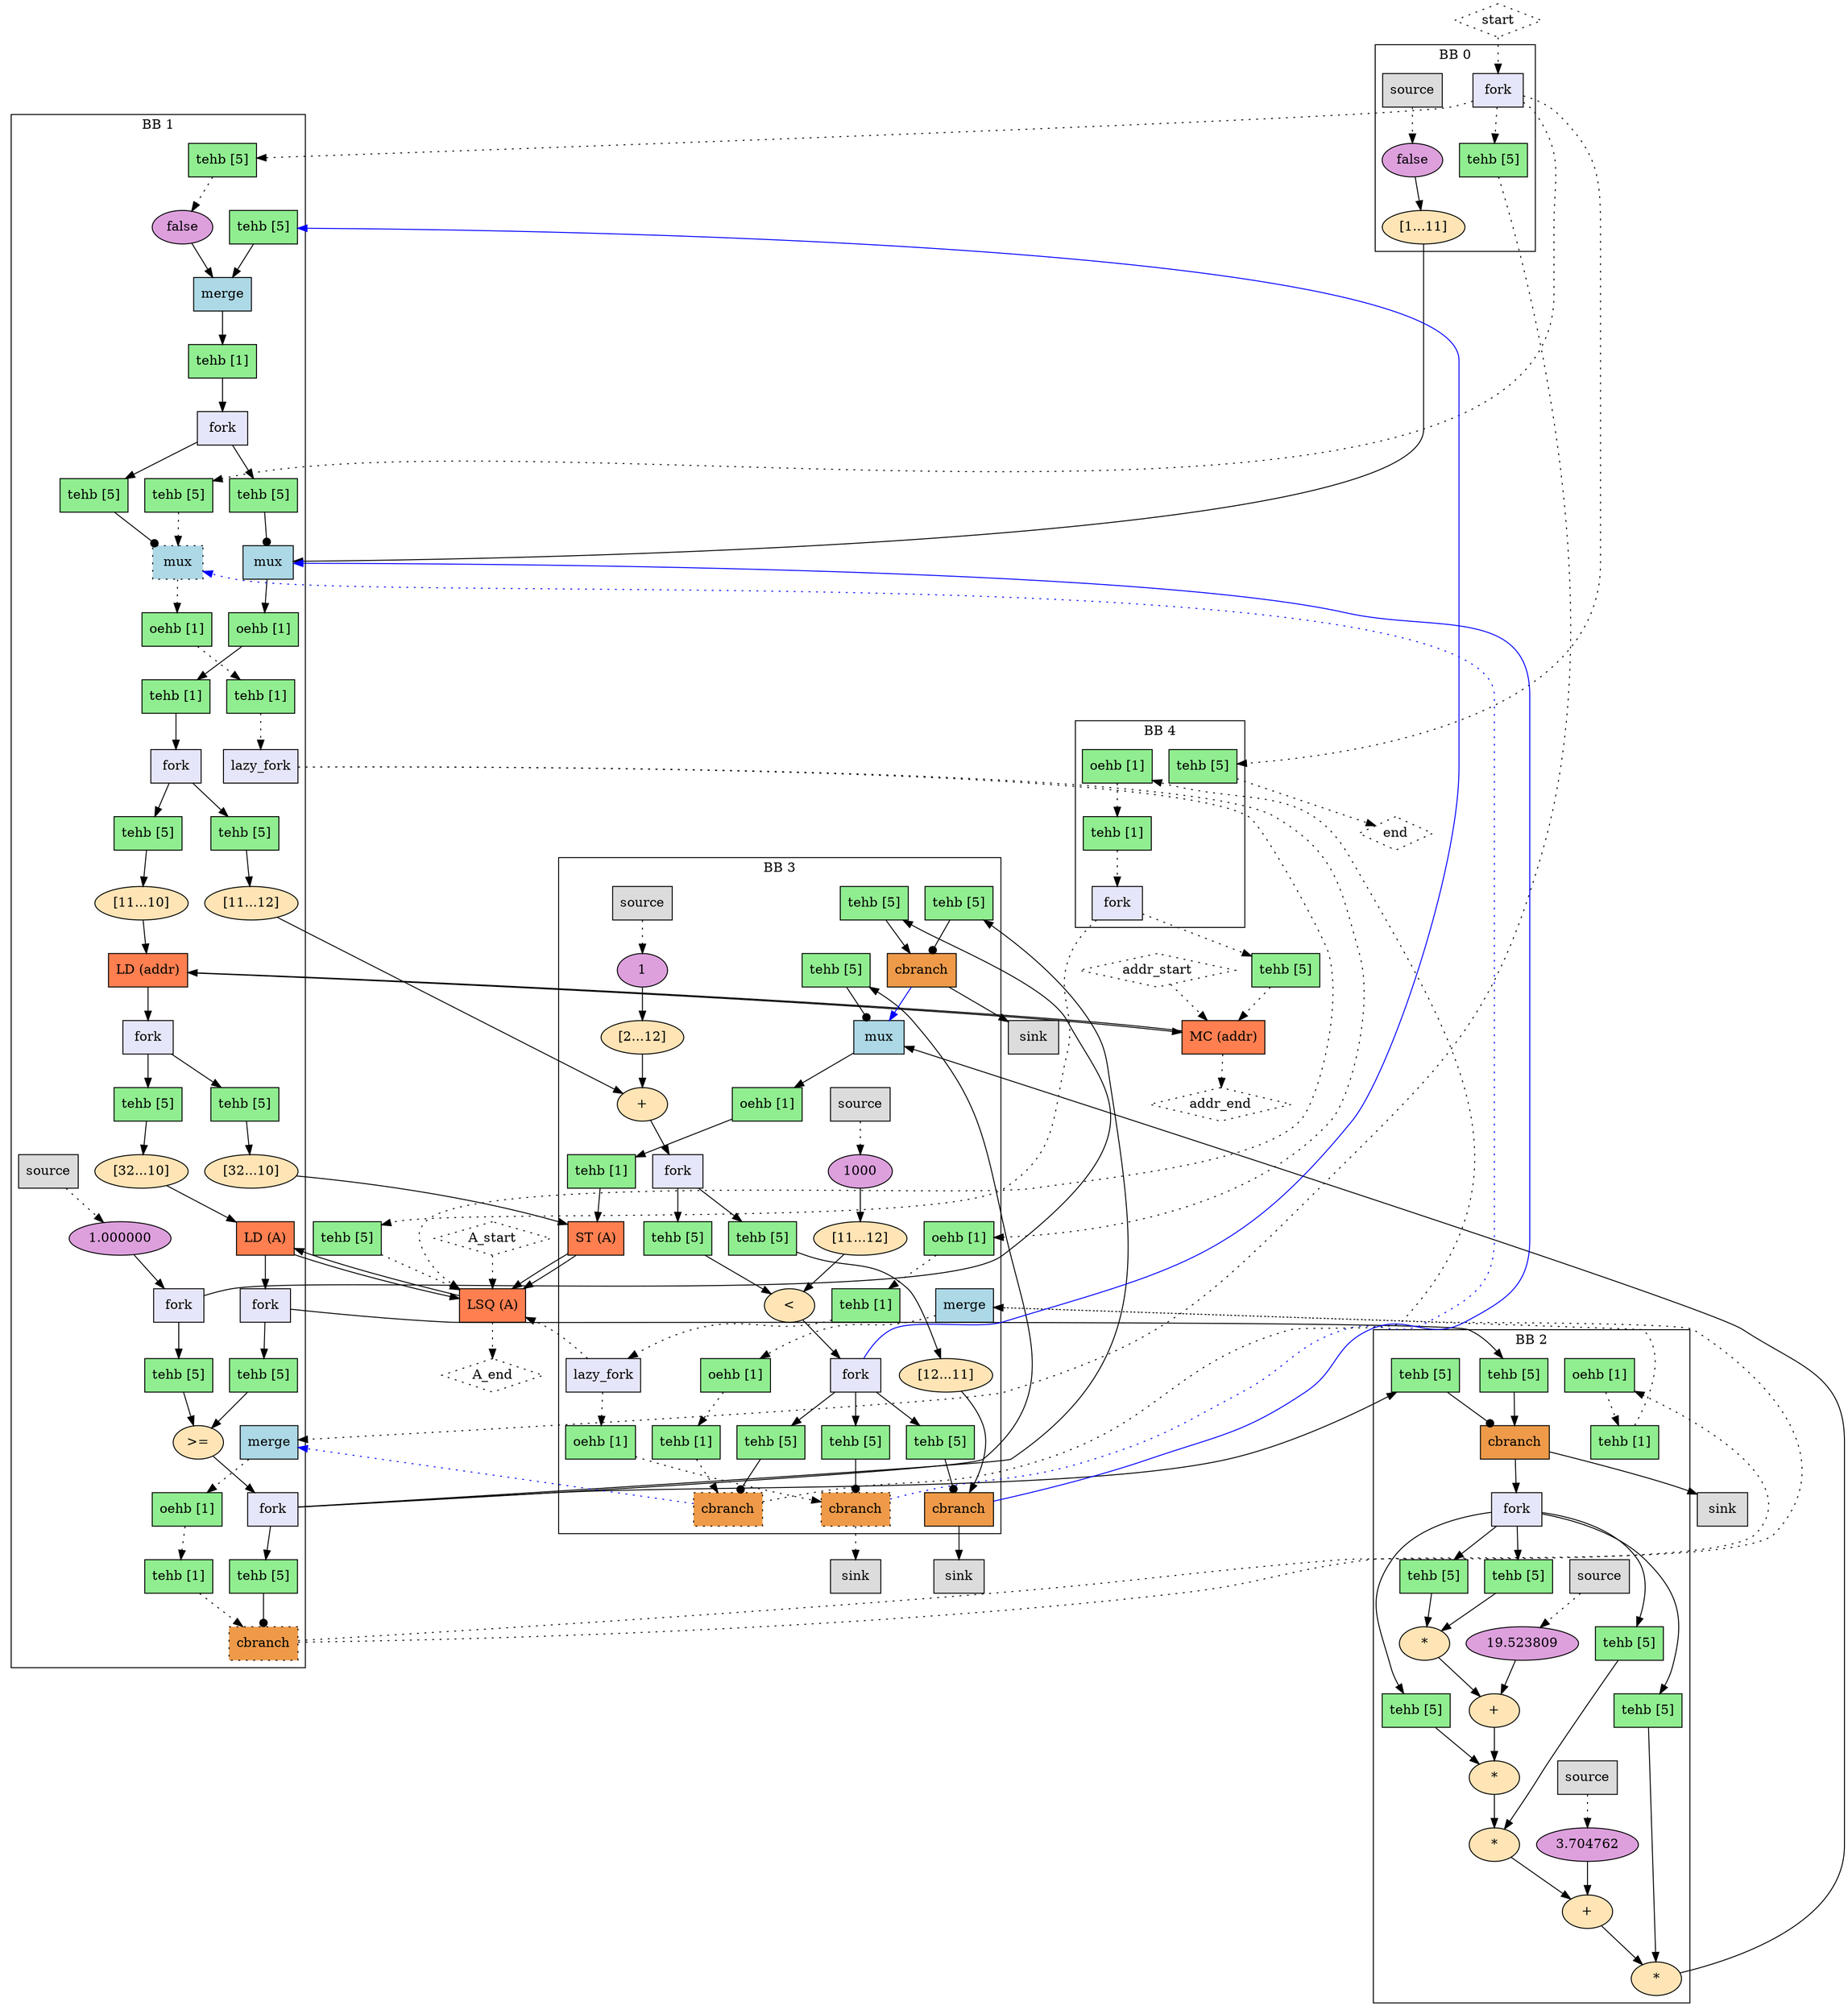 Digraph G {
  splines=spline
  compound=true
  "A_start" ["style"="dotted", "shape"="diamond", "label"="A_start", "mlir_op"="handshake.func"]
  "addr_start" ["style"="dotted", "shape"="diamond", "label"="addr_start", "mlir_op"="handshake.func"]
  "start" ["style"="dotted", "shape"="diamond", "label"="start", "mlir_op"="handshake.func"]
  "A_end" ["style"="dotted", "shape"="diamond", "label"="A_end", "mlir_op"="handshake.func"]
  "addr_end" ["style"="dotted", "shape"="diamond", "label"="addr_end", "mlir_op"="handshake.func"]
  "end" ["style"="dotted", "shape"="diamond", "label"="end", "mlir_op"="handshake.func"]
  "buffer48" ["style"="filled", "fillcolor"="lightgreen", "shape"="box", "label"="tehb [5]", "mlir_op"="handshake.buffer"]
  "mem_controller1" ["style"="filled", "fillcolor"="coral", "shape"="box", "label"="MC (addr)", "mlir_op"="handshake.mem_controller"]
  "buffer47" ["style"="filled", "fillcolor"="lightgreen", "shape"="box", "label"="tehb [5]", "mlir_op"="handshake.buffer"]
  "lsq1" ["style"="filled", "fillcolor"="coral", "shape"="box", "label"="LSQ (A)", "mlir_op"="handshake.lsq"]
  "sink1" ["style"="filled", "fillcolor"="gainsboro", "shape"="box", "label"="sink", "mlir_op"="handshake.sink"]
  "sink3" ["style"="filled", "fillcolor"="gainsboro", "shape"="box", "label"="sink", "mlir_op"="handshake.sink"]
  "sink4" ["style"="filled", "fillcolor"="gainsboro", "shape"="box", "label"="sink", "mlir_op"="handshake.sink"]
  "sink5" ["style"="filled", "fillcolor"="gainsboro", "shape"="box", "label"="sink", "mlir_op"="handshake.sink"]
  "A_start" -> "lsq1" ["dir"="both", "style"="dotted", "arrowhead"="normal", "from_idx"="2", "to"="memStart", "arrowtail"="none", "from"="A_start", "to_idx"="1"]
  "addr_start" -> "mem_controller1" ["dir"="both", "style"="dotted", "arrowhead"="normal", "from_idx"="3", "to"="memStart", "arrowtail"="none", "from"="addr_start", "to_idx"="1"]
  "start" -> "fork0" ["dir"="both", "style"="dotted", "arrowhead"="normal", "from_idx"="4", "to"="ins", "arrowtail"="none", "from"="start", "to_idx"="0"]
  "fork0" -> "buffer0" ["dir"="both", "style"="dotted", "arrowhead"="normal", "from_idx"="0", "to"="ins", "arrowtail"="none", "from"="outs_0", "to_idx"="0"]
  "fork0" -> "buffer1" ["dir"="both", "style"="dotted", "arrowhead"="normal", "from_idx"="1", "to"="ins", "arrowtail"="none", "from"="outs_1", "to_idx"="0"]
  "fork0" -> "buffer2" ["dir"="both", "style"="dotted", "arrowhead"="normal", "from_idx"="2", "to"="ins", "arrowtail"="none", "from"="outs_2", "to_idx"="0"]
  "buffer48" -> "mem_controller1" ["dir"="both", "style"="dotted", "arrowhead"="normal", "from_idx"="0", "to"="ctrlEnd", "arrowtail"="none", "from"="outs", "to_idx"="3"]
  "mem_controller1" -> "load0" ["dir"="both", "style"="solid", "arrowhead"="normal", "from_idx"="0", "to"="dataFromMem", "arrowtail"="none", "from"="ldData_0", "to_idx"="1"]
  "mem_controller1" -> "addr_end" ["dir"="both", "style"="dotted", "arrowhead"="normal", "from_idx"="1", "to"="addr_end", "arrowtail"="none", "from"="memEnd", "to_idx"="1"]
  "buffer47" -> "lsq1" ["dir"="both", "style"="dotted", "arrowhead"="normal", "from_idx"="0", "to"="ctrlEnd", "arrowtail"="none", "from"="outs", "to_idx"="7"]
  "lsq1" -> "load3" ["dir"="both", "style"="solid", "arrowhead"="normal", "from_idx"="0", "to"="dataFromMem", "arrowtail"="none", "from"="ldData_0", "to_idx"="1"]
  "lsq1" -> "A_end" ["dir"="both", "style"="dotted", "arrowhead"="normal", "from_idx"="1", "to"="A_end", "arrowtail"="none", "from"="memEnd", "to_idx"="0"]
  "extsi3" -> "mux0" ["dir"="both", "style"="solid", "arrowhead"="normal", "from_idx"="0", "to"="ins_0", "arrowtail"="none", "from"="outs", "to_idx"="1"]
  "buffer3" -> "merge0" ["dir"="both", "style"="dotted", "arrowhead"="normal", "from_idx"="0", "to"="ins_0", "arrowtail"="none", "from"="outs", "to_idx"="0"]
  "lazy_fork0" -> "buffer9" ["dir"="both", "style"="dotted", "arrowhead"="normal", "from_idx"="0", "to"="ins", "arrowtail"="none", "from"="outs_0", "to_idx"="0"]
  "lazy_fork0" -> "lsq1" ["dir"="both", "style"="dotted", "arrowhead"="normal", "from_idx"="1", "to"="ctrl_0", "arrowtail"="none", "from"="outs_1", "to_idx"="2"]
  "extsi4" -> "addi0" ["dir"="both", "style"="solid", "arrowhead"="normal", "from_idx"="0", "to"="lhs", "arrowtail"="none", "from"="outs", "to_idx"="0"]
  "fork3" -> "buffer17" ["dir"="both", "style"="solid", "arrowhead"="normal", "from_idx"="0", "to"="ins", "arrowtail"="none", "from"="outs_0", "to_idx"="0"]
  "load0" -> "mem_controller1" ["dir"="both", "style"="solid", "arrowhead"="normal", "from_idx"="0", "to"="ldAddr_0", "arrowtail"="none", "from"="addrOut", "to_idx"="2"]
  "trunci1" -> "store1" ["dir"="both", "style"="solid", "arrowhead"="normal", "from_idx"="0", "to"="addrIn", "arrowtail"="none", "from"="outs", "to_idx"="0"]
  "load3" -> "lsq1" ["dir"="both", "style"="solid", "arrowhead"="normal", "from_idx"="0", "to"="ldAddr_0", "arrowtail"="none", "from"="addrOut", "to_idx"="3"]
  "fork5" -> "buffer22" ["dir"="both", "style"="solid", "arrowhead"="normal", "from_idx"="1", "to"="ins", "arrowtail"="none", "from"="outs_1", "to_idx"="0"]
  "fork6" -> "buffer23" ["dir"="both", "style"="solid", "arrowhead"="normal", "from_idx"="0", "to"="ins", "arrowtail"="none", "from"="outs_0", "to_idx"="0"]
  "fork6" -> "buffer24" ["dir"="both", "style"="solid", "arrowhead"="normal", "from_idx"="1", "to"="ins", "arrowtail"="none", "from"="outs_1", "to_idx"="0"]
  "fork6" -> "buffer25" ["dir"="both", "style"="solid", "arrowhead"="normal", "from_idx"="2", "to"="ins", "arrowtail"="none", "from"="outs_2", "to_idx"="0"]
  "cond_br2" -> "merge1" ["dir"="both", "style"="dotted", "arrowhead"="normal", "from_idx"="0", "to"="ins_0", "arrowtail"="none", "from"="trueOut", "to_idx"="0"]
  "cond_br2" -> "buffer32" ["dir"="both", "style"="dotted", "arrowhead"="normal", "from_idx"="1", "to"="ins", "arrowtail"="none", "from"="falseOut", "to_idx"="0"]
  "cond_br3" -> "sink1" ["dir"="both", "style"="solid", "arrowhead"="normal", "from_idx"="0", "to"="ins", "arrowtail"="none", "from"="trueOut", "to_idx"="0"]
  "mulf3" -> "mux1" ["dir"="both", "style"="solid", "arrowhead"="normal", "from_idx"="0", "to"="ins_0", "arrowtail"="none", "from"="result", "to_idx"="1"]
  "buffer33" -> "merge1" ["dir"="both", "style"="dotted", "arrowhead"="normal", "from_idx"="0", "to"="ins_1", "arrowtail"="none", "from"="outs", "to_idx"="1"]
  "cond_br4" -> "mux2" ["dir"="both", "style"="dotted", "arrowhead"="normal", "from_idx"="0", "color"="blue", "to"="ins_1", "arrowtail"="none", "from"="trueOut", "to_idx"="2"]
  "cond_br4" -> "sink3" ["dir"="both", "style"="dotted", "arrowhead"="normal", "from_idx"="1", "to"="ins", "arrowtail"="none", "from"="falseOut", "to_idx"="0"]
  "lazy_fork1" -> "lsq1" ["dir"="both", "style"="dotted", "arrowhead"="normal", "from_idx"="1", "to"="ctrl_1", "arrowtail"="none", "from"="outs_1", "to_idx"="4"]
  "cond_br11" -> "sink4" ["dir"="both", "style"="solid", "arrowhead"="normal", "from_idx"="1", "to"="ins", "arrowtail"="none", "from"="falseOut", "to_idx"="0"]
  "cond_br12" -> "mux0" ["dir"="both", "style"="solid", "arrowhead"="normal", "from_idx"="0", "color"="blue", "to"="ins_1", "arrowtail"="none", "from"="trueOut", "to_idx"="2"]
  "cond_br12" -> "sink5" ["dir"="both", "style"="solid", "arrowhead"="normal", "from_idx"="1", "to"="ins", "arrowtail"="none", "from"="falseOut", "to_idx"="0"]
  "store1" -> "lsq1" ["dir"="both", "style"="solid", "arrowhead"="normal", "from_idx"="0", "to"="stAddr_0", "arrowtail"="none", "from"="addrOut", "to_idx"="5"]
  "store1" -> "lsq1" ["dir"="both", "style"="solid", "arrowhead"="normal", "from_idx"="1", "to"="stData_0", "arrowtail"="none", "from"="dataToMem", "to_idx"="6"]
  "fork9" -> "buffer43" ["dir"="both", "style"="solid", "arrowhead"="normal", "from_idx"="2", "color"="blue", "to"="ins", "arrowtail"="none", "from"="outs_2", "to_idx"="0"]
  "cond_br10" -> "merge0" ["dir"="both", "style"="dotted", "arrowhead"="normal", "from_idx"="0", "color"="blue", "to"="ins_1", "arrowtail"="none", "from"="trueOut", "to_idx"="1"]
  "cond_br10" -> "buffer45" ["dir"="both", "style"="dotted", "arrowhead"="normal", "from_idx"="1", "to"="ins", "arrowtail"="none", "from"="falseOut", "to_idx"="0"]
  "fork10" -> "buffer47" ["dir"="both", "style"="dotted", "arrowhead"="normal", "from_idx"="0", "to"="ins", "arrowtail"="none", "from"="outs_0", "to_idx"="0"]
  "fork10" -> "buffer48" ["dir"="both", "style"="dotted", "arrowhead"="normal", "from_idx"="1", "to"="ins", "arrowtail"="none", "from"="outs_1", "to_idx"="0"]
  "buffer0" -> "end" ["dir"="both", "style"="dotted", "arrowhead"="normal", "from_idx"="0", "to"="end", "arrowtail"="none", "from"="outs", "to_idx"="2"]
  subgraph cluster0 {
    graph ["label"="BB 0"]
    "fork0" ["style"="filled", "fillcolor"="lavender", "shape"="box", "label"="fork", "mlir_op"="handshake.fork"]
    "source0" ["style"="filled", "fillcolor"="gainsboro", "shape"="box", "label"="source", "mlir_op"="handshake.source"]
    "constant0" ["style"="filled", "fillcolor"="plum", "shape"="oval", "label"="false", "mlir_op"="handshake.constant"]
    "extsi3" ["style"="filled", "fillcolor"="moccasin", "shape"="oval", "label"="[1...11]", "mlir_op"="handshake.extsi"]
    "buffer3" ["style"="filled", "fillcolor"="lightgreen", "shape"="box", "label"="tehb [5]", "mlir_op"="handshake.buffer"]
    "fork0" -> "buffer3" ["dir"="both", "style"="dotted", "arrowhead"="normal", "from_idx"="3", "to"="ins", "arrowtail"="none", "from"="outs_3", "to_idx"="0"]
    "source0" -> "constant0" ["dir"="both", "style"="dotted", "arrowhead"="normal", "from_idx"="0", "to"="ctrl", "arrowtail"="none", "from"="outs", "to_idx"="0"]
    "constant0" -> "extsi3" ["dir"="both", "style"="solid", "arrowhead"="normal", "from_idx"="0", "to"="ins", "arrowtail"="none", "from"="outs", "to_idx"="0"]
  }
  subgraph cluster1 {
    graph ["label"="BB 1"]
    "buffer2" ["style"="filled", "fillcolor"="lightgreen", "shape"="box", "label"="tehb [5]", "mlir_op"="handshake.buffer"]
    "constant1" ["style"="filled", "fillcolor"="plum", "shape"="oval", "label"="false", "mlir_op"="handshake.constant"]
    "buffer1" ["style"="filled", "fillcolor"="lightgreen", "shape"="box", "label"="tehb [5]", "mlir_op"="handshake.buffer"]
    "buffer8" ["style"="filled", "fillcolor"="lightgreen", "shape"="box", "label"="tehb [5]", "mlir_op"="handshake.buffer"]
    "mux2" ["style"="filled, dotted", "fillcolor"="lightblue", "shape"="box", "label"="mux", "mlir_op"="handshake.mux"]
    "buffer43" ["style"="filled", "fillcolor"="lightgreen", "shape"="box", "label"="tehb [5]", "mlir_op"="handshake.buffer"]
    "merge2" ["style"="filled", "fillcolor"="lightblue", "shape"="box", "label"="merge", "mlir_op"="handshake.merge"]
    "buffer6" ["style"="filled", "fillcolor"="lightgreen", "shape"="box", "label"="tehb [1]", "mlir_op"="handshake.buffer"]
    "fork1" ["style"="filled", "fillcolor"="lavender", "shape"="box", "label"="fork", "mlir_op"="handshake.fork"]
    "buffer4" ["style"="filled", "fillcolor"="lightgreen", "shape"="box", "label"="oehb [1]", "mlir_op"="handshake.buffer"]
    "buffer5" ["style"="filled", "fillcolor"="lightgreen", "shape"="box", "label"="tehb [1]", "mlir_op"="handshake.buffer"]
    "lazy_fork0" ["style"="filled", "fillcolor"="lavender", "shape"="box", "label"="lazy_fork", "mlir_op"="handshake.lazy_fork"]
    "merge0" ["style"="filled", "fillcolor"="lightblue", "shape"="box", "label"="merge", "mlir_op"="handshake.merge"]
    "buffer7" ["style"="filled", "fillcolor"="lightgreen", "shape"="box", "label"="tehb [5]", "mlir_op"="handshake.buffer"]
    "mux0" ["style"="filled", "fillcolor"="lightblue", "shape"="box", "label"="mux", "mlir_op"="handshake.mux"]
    "buffer13" ["style"="filled", "fillcolor"="lightgreen", "shape"="box", "label"="oehb [1]", "mlir_op"="handshake.buffer"]
    "buffer14" ["style"="filled", "fillcolor"="lightgreen", "shape"="box", "label"="tehb [1]", "mlir_op"="handshake.buffer"]
    "fork2" ["style"="filled", "fillcolor"="lavender", "shape"="box", "label"="fork", "mlir_op"="handshake.fork"]
    "buffer16" ["style"="filled", "fillcolor"="lightgreen", "shape"="box", "label"="tehb [5]", "mlir_op"="handshake.buffer"]
    "extsi4" ["style"="filled", "fillcolor"="moccasin", "shape"="oval", "label"="[11...12]", "mlir_op"="handshake.extsi"]
    "buffer15" ["style"="filled", "fillcolor"="lightgreen", "shape"="box", "label"="tehb [5]", "mlir_op"="handshake.buffer"]
    "trunci0" ["style"="filled", "fillcolor"="moccasin", "shape"="oval", "label"="[11...10]", "mlir_op"="handshake.trunci"]
    "source1" ["style"="filled", "fillcolor"="gainsboro", "shape"="box", "label"="source", "mlir_op"="handshake.source"]
    "constant6" ["style"="filled", "fillcolor"="plum", "shape"="oval", "label"="1.000000", "mlir_op"="handshake.constant"]
    "fork3" ["style"="filled", "fillcolor"="lavender", "shape"="box", "label"="fork", "mlir_op"="handshake.fork"]
    "load0" ["style"="filled", "fillcolor"="coral", "shape"="box", "label"="LD (addr)", "mlir_op"="handshake.load"]
    "fork4" ["style"="filled", "fillcolor"="lavender", "shape"="box", "label"="fork", "mlir_op"="handshake.fork"]
    "buffer19" ["style"="filled", "fillcolor"="lightgreen", "shape"="box", "label"="tehb [5]", "mlir_op"="handshake.buffer"]
    "trunci1" ["style"="filled", "fillcolor"="moccasin", "shape"="oval", "label"="[32...10]", "mlir_op"="handshake.trunci"]
    "buffer20" ["style"="filled", "fillcolor"="lightgreen", "shape"="box", "label"="tehb [5]", "mlir_op"="handshake.buffer"]
    "trunci2" ["style"="filled", "fillcolor"="moccasin", "shape"="oval", "label"="[32...10]", "mlir_op"="handshake.trunci"]
    "load3" ["style"="filled", "fillcolor"="coral", "shape"="box", "label"="LD (A)", "mlir_op"="handshake.load"]
    "fork5" ["style"="filled", "fillcolor"="lavender", "shape"="box", "label"="fork", "mlir_op"="handshake.fork"]
    "buffer18" ["style"="filled", "fillcolor"="lightgreen", "shape"="box", "label"="tehb [5]", "mlir_op"="handshake.buffer"]
    "buffer21" ["style"="filled", "fillcolor"="lightgreen", "shape"="box", "label"="tehb [5]", "mlir_op"="handshake.buffer"]
    "cmpf0" ["style"="filled", "fillcolor"="moccasin", "shape"="oval", "label"=">=", "mlir_op"="handshake.cmpf>="]
    "fork6" ["style"="filled", "fillcolor"="lavender", "shape"="box", "label"="fork", "mlir_op"="handshake.fork"]
    "buffer11" ["style"="filled", "fillcolor"="lightgreen", "shape"="box", "label"="oehb [1]", "mlir_op"="handshake.buffer"]
    "buffer12" ["style"="filled", "fillcolor"="lightgreen", "shape"="box", "label"="tehb [1]", "mlir_op"="handshake.buffer"]
    "buffer26" ["style"="filled", "fillcolor"="lightgreen", "shape"="box", "label"="tehb [5]", "mlir_op"="handshake.buffer"]
    "cond_br2" ["style"="filled, dotted", "fillcolor"="tan2", "shape"="box", "label"="cbranch", "mlir_op"="handshake.cond_br"]
    "buffer2" -> "constant1" ["dir"="both", "style"="dotted", "arrowhead"="normal", "from_idx"="0", "to"="ctrl", "arrowtail"="none", "from"="outs", "to_idx"="0"]
    "constant1" -> "merge2" ["dir"="both", "style"="solid", "arrowhead"="normal", "from_idx"="0", "to"="ins_0", "arrowtail"="none", "from"="outs", "to_idx"="0"]
    "buffer1" -> "mux2" ["dir"="both", "style"="dotted", "arrowhead"="normal", "from_idx"="0", "to"="ins_0", "arrowtail"="none", "from"="outs", "to_idx"="1"]
    "buffer8" -> "mux2" ["dir"="both", "style"="solid", "arrowhead"="dot", "from_idx"="0", "to"="index", "arrowtail"="none", "from"="outs", "to_idx"="0"]
    "mux2" -> "buffer4" ["dir"="both", "style"="dotted", "arrowhead"="normal", "from_idx"="0", "to"="ins", "arrowtail"="none", "from"="outs", "to_idx"="0"]
    "buffer43" -> "merge2" ["dir"="both", "style"="solid", "arrowhead"="normal", "from_idx"="0", "to"="ins_1", "arrowtail"="none", "from"="outs", "to_idx"="1"]
    "merge2" -> "buffer6" ["dir"="both", "style"="solid", "arrowhead"="normal", "from_idx"="0", "to"="ins", "arrowtail"="none", "from"="outs", "to_idx"="0"]
    "buffer6" -> "fork1" ["dir"="both", "style"="solid", "arrowhead"="normal", "from_idx"="0", "to"="ins", "arrowtail"="none", "from"="outs", "to_idx"="0"]
    "fork1" -> "buffer7" ["dir"="both", "style"="solid", "arrowhead"="normal", "from_idx"="0", "to"="ins", "arrowtail"="none", "from"="outs_0", "to_idx"="0"]
    "fork1" -> "buffer8" ["dir"="both", "style"="solid", "arrowhead"="normal", "from_idx"="1", "to"="ins", "arrowtail"="none", "from"="outs_1", "to_idx"="0"]
    "buffer4" -> "buffer5" ["dir"="both", "style"="dotted", "arrowhead"="normal", "from_idx"="0", "to"="ins", "arrowtail"="none", "from"="outs", "to_idx"="0"]
    "buffer5" -> "lazy_fork0" ["dir"="both", "style"="dotted", "arrowhead"="normal", "from_idx"="0", "to"="ins", "arrowtail"="none", "from"="outs", "to_idx"="0"]
    "merge0" -> "buffer11" ["dir"="both", "style"="dotted", "arrowhead"="normal", "from_idx"="0", "to"="ins", "arrowtail"="none", "from"="outs", "to_idx"="0"]
    "buffer7" -> "mux0" ["dir"="both", "style"="solid", "arrowhead"="dot", "from_idx"="0", "to"="index", "arrowtail"="none", "from"="outs", "to_idx"="0"]
    "mux0" -> "buffer13" ["dir"="both", "style"="solid", "arrowhead"="normal", "from_idx"="0", "to"="ins", "arrowtail"="none", "from"="outs", "to_idx"="0"]
    "buffer13" -> "buffer14" ["dir"="both", "style"="solid", "arrowhead"="normal", "from_idx"="0", "to"="ins", "arrowtail"="none", "from"="outs", "to_idx"="0"]
    "buffer14" -> "fork2" ["dir"="both", "style"="solid", "arrowhead"="normal", "from_idx"="0", "to"="ins", "arrowtail"="none", "from"="outs", "to_idx"="0"]
    "fork2" -> "buffer15" ["dir"="both", "style"="solid", "arrowhead"="normal", "from_idx"="0", "to"="ins", "arrowtail"="none", "from"="outs_0", "to_idx"="0"]
    "fork2" -> "buffer16" ["dir"="both", "style"="solid", "arrowhead"="normal", "from_idx"="1", "to"="ins", "arrowtail"="none", "from"="outs_1", "to_idx"="0"]
    "buffer16" -> "extsi4" ["dir"="both", "style"="solid", "arrowhead"="normal", "from_idx"="0", "to"="ins", "arrowtail"="none", "from"="outs", "to_idx"="0"]
    "buffer15" -> "trunci0" ["dir"="both", "style"="solid", "arrowhead"="normal", "from_idx"="0", "to"="ins", "arrowtail"="none", "from"="outs", "to_idx"="0"]
    "trunci0" -> "load0" ["dir"="both", "style"="solid", "arrowhead"="normal", "from_idx"="0", "to"="addrIn", "arrowtail"="none", "from"="outs", "to_idx"="0"]
    "source1" -> "constant6" ["dir"="both", "style"="dotted", "arrowhead"="normal", "from_idx"="0", "to"="ctrl", "arrowtail"="none", "from"="outs", "to_idx"="0"]
    "constant6" -> "fork3" ["dir"="both", "style"="solid", "arrowhead"="normal", "from_idx"="0", "to"="ins", "arrowtail"="none", "from"="outs", "to_idx"="0"]
    "fork3" -> "buffer18" ["dir"="both", "style"="solid", "arrowhead"="normal", "from_idx"="1", "to"="ins", "arrowtail"="none", "from"="outs_1", "to_idx"="0"]
    "load0" -> "fork4" ["dir"="both", "style"="solid", "arrowhead"="normal", "from_idx"="1", "to"="ins", "arrowtail"="none", "from"="dataOut", "to_idx"="0"]
    "fork4" -> "buffer19" ["dir"="both", "style"="solid", "arrowhead"="normal", "from_idx"="0", "to"="ins", "arrowtail"="none", "from"="outs_0", "to_idx"="0"]
    "fork4" -> "buffer20" ["dir"="both", "style"="solid", "arrowhead"="normal", "from_idx"="1", "to"="ins", "arrowtail"="none", "from"="outs_1", "to_idx"="0"]
    "buffer19" -> "trunci1" ["dir"="both", "style"="solid", "arrowhead"="normal", "from_idx"="0", "to"="ins", "arrowtail"="none", "from"="outs", "to_idx"="0"]
    "buffer20" -> "trunci2" ["dir"="both", "style"="solid", "arrowhead"="normal", "from_idx"="0", "to"="ins", "arrowtail"="none", "from"="outs", "to_idx"="0"]
    "trunci2" -> "load3" ["dir"="both", "style"="solid", "arrowhead"="normal", "from_idx"="0", "to"="addrIn", "arrowtail"="none", "from"="outs", "to_idx"="0"]
    "load3" -> "fork5" ["dir"="both", "style"="solid", "arrowhead"="normal", "from_idx"="1", "to"="ins", "arrowtail"="none", "from"="dataOut", "to_idx"="0"]
    "fork5" -> "buffer21" ["dir"="both", "style"="solid", "arrowhead"="normal", "from_idx"="0", "to"="ins", "arrowtail"="none", "from"="outs_0", "to_idx"="0"]
    "buffer18" -> "cmpf0" ["dir"="both", "style"="solid", "arrowhead"="normal", "from_idx"="0", "to"="rhs", "arrowtail"="none", "from"="outs", "to_idx"="1"]
    "buffer21" -> "cmpf0" ["dir"="both", "style"="solid", "arrowhead"="normal", "from_idx"="0", "to"="lhs", "arrowtail"="none", "from"="outs", "to_idx"="0"]
    "cmpf0" -> "fork6" ["dir"="both", "style"="solid", "arrowhead"="normal", "from_idx"="0", "to"="ins", "arrowtail"="none", "from"="result", "to_idx"="0"]
    "fork6" -> "buffer26" ["dir"="both", "style"="solid", "arrowhead"="normal", "from_idx"="3", "to"="ins", "arrowtail"="none", "from"="outs_3", "to_idx"="0"]
    "buffer11" -> "buffer12" ["dir"="both", "style"="dotted", "arrowhead"="normal", "from_idx"="0", "to"="ins", "arrowtail"="none", "from"="outs", "to_idx"="0"]
    "buffer12" -> "cond_br2" ["dir"="both", "style"="dotted", "arrowhead"="normal", "from_idx"="0", "to"="data", "arrowtail"="none", "from"="outs", "to_idx"="1"]
    "buffer26" -> "cond_br2" ["dir"="both", "style"="solid", "arrowhead"="dot", "from_idx"="0", "to"="condition", "arrowtail"="none", "from"="outs", "to_idx"="0"]
  }
  subgraph cluster2 {
    graph ["label"="BB 2"]
    "buffer22" ["style"="filled", "fillcolor"="lightgreen", "shape"="box", "label"="tehb [5]", "mlir_op"="handshake.buffer"]
    "buffer25" ["style"="filled", "fillcolor"="lightgreen", "shape"="box", "label"="tehb [5]", "mlir_op"="handshake.buffer"]
    "cond_br3" ["style"="filled", "fillcolor"="tan2", "shape"="box", "label"="cbranch", "mlir_op"="handshake.cond_br"]
    "fork7" ["style"="filled", "fillcolor"="lavender", "shape"="box", "label"="fork", "mlir_op"="handshake.fork"]
    "source2" ["style"="filled", "fillcolor"="gainsboro", "shape"="box", "label"="source", "mlir_op"="handshake.source"]
    "constant7" ["style"="filled", "fillcolor"="plum", "shape"="oval", "label"="3.704762", "mlir_op"="handshake.constant"]
    "source3" ["style"="filled", "fillcolor"="gainsboro", "shape"="box", "label"="source", "mlir_op"="handshake.source"]
    "constant8" ["style"="filled", "fillcolor"="plum", "shape"="oval", "label"="19.523809", "mlir_op"="handshake.constant"]
    "buffer30" ["style"="filled", "fillcolor"="lightgreen", "shape"="box", "label"="tehb [5]", "mlir_op"="handshake.buffer"]
    "buffer31" ["style"="filled", "fillcolor"="lightgreen", "shape"="box", "label"="tehb [5]", "mlir_op"="handshake.buffer"]
    "mulf0" ["style"="filled", "fillcolor"="moccasin", "shape"="oval", "label"="*", "mlir_op"="handshake.mulf"]
    "addf0" ["style"="filled", "fillcolor"="moccasin", "shape"="oval", "label"="+", "mlir_op"="handshake.addf"]
    "buffer29" ["style"="filled", "fillcolor"="lightgreen", "shape"="box", "label"="tehb [5]", "mlir_op"="handshake.buffer"]
    "mulf1" ["style"="filled", "fillcolor"="moccasin", "shape"="oval", "label"="*", "mlir_op"="handshake.mulf"]
    "buffer28" ["style"="filled", "fillcolor"="lightgreen", "shape"="box", "label"="tehb [5]", "mlir_op"="handshake.buffer"]
    "mulf2" ["style"="filled", "fillcolor"="moccasin", "shape"="oval", "label"="*", "mlir_op"="handshake.mulf"]
    "addf1" ["style"="filled", "fillcolor"="moccasin", "shape"="oval", "label"="+", "mlir_op"="handshake.addf"]
    "buffer27" ["style"="filled", "fillcolor"="lightgreen", "shape"="box", "label"="tehb [5]", "mlir_op"="handshake.buffer"]
    "mulf3" ["style"="filled", "fillcolor"="moccasin", "shape"="oval", "label"="*", "mlir_op"="handshake.mulf"]
    "buffer32" ["style"="filled", "fillcolor"="lightgreen", "shape"="box", "label"="oehb [1]", "mlir_op"="handshake.buffer"]
    "buffer33" ["style"="filled", "fillcolor"="lightgreen", "shape"="box", "label"="tehb [1]", "mlir_op"="handshake.buffer"]
    "buffer22" -> "cond_br3" ["dir"="both", "style"="solid", "arrowhead"="normal", "from_idx"="0", "to"="data", "arrowtail"="none", "from"="outs", "to_idx"="1"]
    "buffer25" -> "cond_br3" ["dir"="both", "style"="solid", "arrowhead"="dot", "from_idx"="0", "to"="condition", "arrowtail"="none", "from"="outs", "to_idx"="0"]
    "cond_br3" -> "fork7" ["dir"="both", "style"="solid", "arrowhead"="normal", "from_idx"="1", "to"="ins", "arrowtail"="none", "from"="falseOut", "to_idx"="0"]
    "fork7" -> "buffer27" ["dir"="both", "style"="solid", "arrowhead"="normal", "from_idx"="0", "to"="ins", "arrowtail"="none", "from"="outs_0", "to_idx"="0"]
    "fork7" -> "buffer28" ["dir"="both", "style"="solid", "arrowhead"="normal", "from_idx"="1", "to"="ins", "arrowtail"="none", "from"="outs_1", "to_idx"="0"]
    "fork7" -> "buffer29" ["dir"="both", "style"="solid", "arrowhead"="normal", "from_idx"="2", "to"="ins", "arrowtail"="none", "from"="outs_2", "to_idx"="0"]
    "fork7" -> "buffer30" ["dir"="both", "style"="solid", "arrowhead"="normal", "from_idx"="3", "to"="ins", "arrowtail"="none", "from"="outs_3", "to_idx"="0"]
    "fork7" -> "buffer31" ["dir"="both", "style"="solid", "arrowhead"="normal", "from_idx"="4", "to"="ins", "arrowtail"="none", "from"="outs_4", "to_idx"="0"]
    "source2" -> "constant7" ["dir"="both", "style"="dotted", "arrowhead"="normal", "from_idx"="0", "to"="ctrl", "arrowtail"="none", "from"="outs", "to_idx"="0"]
    "constant7" -> "addf1" ["dir"="both", "style"="solid", "arrowhead"="normal", "from_idx"="0", "to"="rhs", "arrowtail"="none", "from"="outs", "to_idx"="1"]
    "source3" -> "constant8" ["dir"="both", "style"="dotted", "arrowhead"="normal", "from_idx"="0", "to"="ctrl", "arrowtail"="none", "from"="outs", "to_idx"="0"]
    "constant8" -> "addf0" ["dir"="both", "style"="solid", "arrowhead"="normal", "from_idx"="0", "to"="rhs", "arrowtail"="none", "from"="outs", "to_idx"="1"]
    "buffer30" -> "mulf0" ["dir"="both", "style"="solid", "arrowhead"="normal", "from_idx"="0", "to"="lhs", "arrowtail"="none", "from"="outs", "to_idx"="0"]
    "buffer31" -> "mulf0" ["dir"="both", "style"="solid", "arrowhead"="normal", "from_idx"="0", "to"="rhs", "arrowtail"="none", "from"="outs", "to_idx"="1"]
    "mulf0" -> "addf0" ["dir"="both", "style"="solid", "arrowhead"="normal", "from_idx"="0", "to"="lhs", "arrowtail"="none", "from"="result", "to_idx"="0"]
    "addf0" -> "mulf1" ["dir"="both", "style"="solid", "arrowhead"="normal", "from_idx"="0", "to"="lhs", "arrowtail"="none", "from"="result", "to_idx"="0"]
    "buffer29" -> "mulf1" ["dir"="both", "style"="solid", "arrowhead"="normal", "from_idx"="0", "to"="rhs", "arrowtail"="none", "from"="outs", "to_idx"="1"]
    "mulf1" -> "mulf2" ["dir"="both", "style"="solid", "arrowhead"="normal", "from_idx"="0", "to"="lhs", "arrowtail"="none", "from"="result", "to_idx"="0"]
    "buffer28" -> "mulf2" ["dir"="both", "style"="solid", "arrowhead"="normal", "from_idx"="0", "to"="rhs", "arrowtail"="none", "from"="outs", "to_idx"="1"]
    "mulf2" -> "addf1" ["dir"="both", "style"="solid", "arrowhead"="normal", "from_idx"="0", "to"="lhs", "arrowtail"="none", "from"="result", "to_idx"="0"]
    "addf1" -> "mulf3" ["dir"="both", "style"="solid", "arrowhead"="normal", "from_idx"="0", "to"="lhs", "arrowtail"="none", "from"="result", "to_idx"="0"]
    "buffer27" -> "mulf3" ["dir"="both", "style"="solid", "arrowhead"="normal", "from_idx"="0", "to"="rhs", "arrowtail"="none", "from"="outs", "to_idx"="1"]
    "buffer32" -> "buffer33" ["dir"="both", "style"="dotted", "arrowhead"="normal", "from_idx"="0", "to"="ins", "arrowtail"="none", "from"="outs", "to_idx"="0"]
  }
  subgraph cluster3 {
    graph ["label"="BB 3"]
    "buffer34" ["style"="filled", "fillcolor"="lightgreen", "shape"="box", "label"="oehb [1]", "mlir_op"="handshake.buffer"]
    "buffer42" ["style"="filled", "fillcolor"="lightgreen", "shape"="box", "label"="tehb [5]", "mlir_op"="handshake.buffer"]
    "cond_br4" ["style"="filled, dotted", "fillcolor"="tan2", "shape"="box", "label"="cbranch", "mlir_op"="handshake.cond_br"]
    "buffer9" ["style"="filled", "fillcolor"="lightgreen", "shape"="box", "label"="oehb [1]", "mlir_op"="handshake.buffer"]
    "buffer10" ["style"="filled", "fillcolor"="lightgreen", "shape"="box", "label"="tehb [1]", "mlir_op"="handshake.buffer"]
    "lazy_fork1" ["style"="filled", "fillcolor"="lavender", "shape"="box", "label"="lazy_fork", "mlir_op"="handshake.lazy_fork"]
    "buffer17" ["style"="filled", "fillcolor"="lightgreen", "shape"="box", "label"="tehb [5]", "mlir_op"="handshake.buffer"]
    "buffer24" ["style"="filled", "fillcolor"="lightgreen", "shape"="box", "label"="tehb [5]", "mlir_op"="handshake.buffer"]
    "cond_br11" ["style"="filled", "fillcolor"="tan2", "shape"="box", "label"="cbranch", "mlir_op"="handshake.cond_br"]
    "buffer41" ["style"="filled", "fillcolor"="lightgreen", "shape"="box", "label"="tehb [5]", "mlir_op"="handshake.buffer"]
    "cond_br12" ["style"="filled", "fillcolor"="tan2", "shape"="box", "label"="cbranch", "mlir_op"="handshake.cond_br"]
    "merge1" ["style"="filled", "fillcolor"="lightblue", "shape"="box", "label"="merge", "mlir_op"="handshake.merge"]
    "buffer23" ["style"="filled", "fillcolor"="lightgreen", "shape"="box", "label"="tehb [5]", "mlir_op"="handshake.buffer"]
    "mux1" ["style"="filled", "fillcolor"="lightblue", "shape"="box", "label"="mux", "mlir_op"="handshake.mux"]
    "source4" ["style"="filled", "fillcolor"="gainsboro", "shape"="box", "label"="source", "mlir_op"="handshake.source"]
    "constant3" ["style"="filled", "fillcolor"="plum", "shape"="oval", "label"="1000", "mlir_op"="handshake.constant"]
    "extsi5" ["style"="filled", "fillcolor"="moccasin", "shape"="oval", "label"="[11...12]", "mlir_op"="handshake.extsi"]
    "source5" ["style"="filled", "fillcolor"="gainsboro", "shape"="box", "label"="source", "mlir_op"="handshake.source"]
    "constant4" ["style"="filled", "fillcolor"="plum", "shape"="oval", "label"="1", "mlir_op"="handshake.constant"]
    "extsi6" ["style"="filled", "fillcolor"="moccasin", "shape"="oval", "label"="[2...12]", "mlir_op"="handshake.extsi"]
    "buffer37" ["style"="filled", "fillcolor"="lightgreen", "shape"="box", "label"="oehb [1]", "mlir_op"="handshake.buffer"]
    "buffer38" ["style"="filled", "fillcolor"="lightgreen", "shape"="box", "label"="tehb [1]", "mlir_op"="handshake.buffer"]
    "store1" ["style"="filled", "fillcolor"="coral", "shape"="box", "label"="ST (A)", "mlir_op"="handshake.store"]
    "addi0" ["style"="filled", "fillcolor"="moccasin", "shape"="oval", "label"="+", "mlir_op"="handshake.addi"]
    "fork8" ["style"="filled", "fillcolor"="lavender", "shape"="box", "label"="fork", "mlir_op"="handshake.fork"]
    "buffer39" ["style"="filled", "fillcolor"="lightgreen", "shape"="box", "label"="tehb [5]", "mlir_op"="handshake.buffer"]
    "trunci3" ["style"="filled", "fillcolor"="moccasin", "shape"="oval", "label"="[12...11]", "mlir_op"="handshake.trunci"]
    "buffer40" ["style"="filled", "fillcolor"="lightgreen", "shape"="box", "label"="tehb [5]", "mlir_op"="handshake.buffer"]
    "cmpi0" ["style"="filled", "fillcolor"="moccasin", "shape"="oval", "label"="<", "mlir_op"="handshake.cmpi<"]
    "fork9" ["style"="filled", "fillcolor"="lavender", "shape"="box", "label"="fork", "mlir_op"="handshake.fork"]
    "buffer35" ["style"="filled", "fillcolor"="lightgreen", "shape"="box", "label"="oehb [1]", "mlir_op"="handshake.buffer"]
    "buffer36" ["style"="filled", "fillcolor"="lightgreen", "shape"="box", "label"="tehb [1]", "mlir_op"="handshake.buffer"]
    "buffer44" ["style"="filled", "fillcolor"="lightgreen", "shape"="box", "label"="tehb [5]", "mlir_op"="handshake.buffer"]
    "cond_br10" ["style"="filled, dotted", "fillcolor"="tan2", "shape"="box", "label"="cbranch", "mlir_op"="handshake.cond_br"]
    "buffer34" -> "cond_br4" ["dir"="both", "style"="dotted", "arrowhead"="normal", "from_idx"="0", "to"="data", "arrowtail"="none", "from"="outs", "to_idx"="1"]
    "buffer42" -> "cond_br4" ["dir"="both", "style"="solid", "arrowhead"="dot", "from_idx"="0", "to"="condition", "arrowtail"="none", "from"="outs", "to_idx"="0"]
    "buffer9" -> "buffer10" ["dir"="both", "style"="dotted", "arrowhead"="normal", "from_idx"="0", "to"="ins", "arrowtail"="none", "from"="outs", "to_idx"="0"]
    "buffer10" -> "lazy_fork1" ["dir"="both", "style"="dotted", "arrowhead"="normal", "from_idx"="0", "to"="ins", "arrowtail"="none", "from"="outs", "to_idx"="0"]
    "lazy_fork1" -> "buffer34" ["dir"="both", "style"="dotted", "arrowhead"="normal", "from_idx"="0", "to"="ins", "arrowtail"="none", "from"="outs_0", "to_idx"="0"]
    "buffer17" -> "cond_br11" ["dir"="both", "style"="solid", "arrowhead"="normal", "from_idx"="0", "to"="data", "arrowtail"="none", "from"="outs", "to_idx"="1"]
    "buffer24" -> "cond_br11" ["dir"="both", "style"="solid", "arrowhead"="dot", "from_idx"="0", "to"="condition", "arrowtail"="none", "from"="outs", "to_idx"="0"]
    "cond_br11" -> "mux1" ["dir"="both", "style"="solid", "arrowhead"="normal", "from_idx"="0", "color"="blue", "to"="ins_1", "arrowtail"="none", "from"="trueOut", "to_idx"="2"]
    "buffer41" -> "cond_br12" ["dir"="both", "style"="solid", "arrowhead"="dot", "from_idx"="0", "to"="condition", "arrowtail"="none", "from"="outs", "to_idx"="0"]
    "merge1" -> "buffer35" ["dir"="both", "style"="dotted", "arrowhead"="normal", "from_idx"="0", "to"="ins", "arrowtail"="none", "from"="outs", "to_idx"="0"]
    "buffer23" -> "mux1" ["dir"="both", "style"="solid", "arrowhead"="dot", "from_idx"="0", "to"="index", "arrowtail"="none", "from"="outs", "to_idx"="0"]
    "mux1" -> "buffer37" ["dir"="both", "style"="solid", "arrowhead"="normal", "from_idx"="0", "to"="ins", "arrowtail"="none", "from"="outs", "to_idx"="0"]
    "source4" -> "constant3" ["dir"="both", "style"="dotted", "arrowhead"="normal", "from_idx"="0", "to"="ctrl", "arrowtail"="none", "from"="outs", "to_idx"="0"]
    "constant3" -> "extsi5" ["dir"="both", "style"="solid", "arrowhead"="normal", "from_idx"="0", "to"="ins", "arrowtail"="none", "from"="outs", "to_idx"="0"]
    "extsi5" -> "cmpi0" ["dir"="both", "style"="solid", "arrowhead"="normal", "from_idx"="0", "to"="rhs", "arrowtail"="none", "from"="outs", "to_idx"="1"]
    "source5" -> "constant4" ["dir"="both", "style"="dotted", "arrowhead"="normal", "from_idx"="0", "to"="ctrl", "arrowtail"="none", "from"="outs", "to_idx"="0"]
    "constant4" -> "extsi6" ["dir"="both", "style"="solid", "arrowhead"="normal", "from_idx"="0", "to"="ins", "arrowtail"="none", "from"="outs", "to_idx"="0"]
    "extsi6" -> "addi0" ["dir"="both", "style"="solid", "arrowhead"="normal", "from_idx"="0", "to"="rhs", "arrowtail"="none", "from"="outs", "to_idx"="1"]
    "buffer37" -> "buffer38" ["dir"="both", "style"="solid", "arrowhead"="normal", "from_idx"="0", "to"="ins", "arrowtail"="none", "from"="outs", "to_idx"="0"]
    "buffer38" -> "store1" ["dir"="both", "style"="solid", "arrowhead"="normal", "from_idx"="0", "to"="dataIn", "arrowtail"="none", "from"="outs", "to_idx"="1"]
    "addi0" -> "fork8" ["dir"="both", "style"="solid", "arrowhead"="normal", "from_idx"="0", "to"="ins", "arrowtail"="none", "from"="result", "to_idx"="0"]
    "fork8" -> "buffer39" ["dir"="both", "style"="solid", "arrowhead"="normal", "from_idx"="0", "to"="ins", "arrowtail"="none", "from"="outs_0", "to_idx"="0"]
    "fork8" -> "buffer40" ["dir"="both", "style"="solid", "arrowhead"="normal", "from_idx"="1", "to"="ins", "arrowtail"="none", "from"="outs_1", "to_idx"="0"]
    "buffer39" -> "trunci3" ["dir"="both", "style"="solid", "arrowhead"="normal", "from_idx"="0", "to"="ins", "arrowtail"="none", "from"="outs", "to_idx"="0"]
    "trunci3" -> "cond_br12" ["dir"="both", "style"="solid", "arrowhead"="normal", "from_idx"="0", "to"="data", "arrowtail"="none", "from"="outs", "to_idx"="1"]
    "buffer40" -> "cmpi0" ["dir"="both", "style"="solid", "arrowhead"="normal", "from_idx"="0", "to"="lhs", "arrowtail"="none", "from"="outs", "to_idx"="0"]
    "cmpi0" -> "fork9" ["dir"="both", "style"="solid", "arrowhead"="normal", "from_idx"="0", "to"="ins", "arrowtail"="none", "from"="result", "to_idx"="0"]
    "fork9" -> "buffer41" ["dir"="both", "style"="solid", "arrowhead"="normal", "from_idx"="0", "to"="ins", "arrowtail"="none", "from"="outs_0", "to_idx"="0"]
    "fork9" -> "buffer42" ["dir"="both", "style"="solid", "arrowhead"="normal", "from_idx"="1", "to"="ins", "arrowtail"="none", "from"="outs_1", "to_idx"="0"]
    "fork9" -> "buffer44" ["dir"="both", "style"="solid", "arrowhead"="normal", "from_idx"="3", "to"="ins", "arrowtail"="none", "from"="outs_3", "to_idx"="0"]
    "buffer35" -> "buffer36" ["dir"="both", "style"="dotted", "arrowhead"="normal", "from_idx"="0", "to"="ins", "arrowtail"="none", "from"="outs", "to_idx"="0"]
    "buffer36" -> "cond_br10" ["dir"="both", "style"="dotted", "arrowhead"="normal", "from_idx"="0", "to"="data", "arrowtail"="none", "from"="outs", "to_idx"="1"]
    "buffer44" -> "cond_br10" ["dir"="both", "style"="solid", "arrowhead"="dot", "from_idx"="0", "to"="condition", "arrowtail"="none", "from"="outs", "to_idx"="0"]
  }
  subgraph cluster4 {
    graph ["label"="BB 4"]
    "buffer45" ["style"="filled", "fillcolor"="lightgreen", "shape"="box", "label"="oehb [1]", "mlir_op"="handshake.buffer"]
    "buffer46" ["style"="filled", "fillcolor"="lightgreen", "shape"="box", "label"="tehb [1]", "mlir_op"="handshake.buffer"]
    "fork10" ["style"="filled", "fillcolor"="lavender", "shape"="box", "label"="fork", "mlir_op"="handshake.fork"]
    "buffer0" ["style"="filled", "fillcolor"="lightgreen", "shape"="box", "label"="tehb [5]", "mlir_op"="handshake.buffer"]
    "buffer45" -> "buffer46" ["dir"="both", "style"="dotted", "arrowhead"="normal", "from_idx"="0", "to"="ins", "arrowtail"="none", "from"="outs", "to_idx"="0"]
    "buffer46" -> "fork10" ["dir"="both", "style"="dotted", "arrowhead"="normal", "from_idx"="0", "to"="ins", "arrowtail"="none", "from"="outs", "to_idx"="0"]
  }
}
